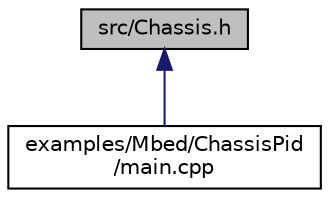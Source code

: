 digraph "src/Chassis.h"
{
 // LATEX_PDF_SIZE
  edge [fontname="Helvetica",fontsize="10",labelfontname="Helvetica",labelfontsize="10"];
  node [fontname="Helvetica",fontsize="10",shape=record];
  Node1 [label="src/Chassis.h",height=0.2,width=0.4,color="black", fillcolor="grey75", style="filled", fontcolor="black",tooltip="足回りの自動制御を行う Chassis クラスを提供する。"];
  Node1 -> Node2 [dir="back",color="midnightblue",fontsize="10",style="solid",fontname="Helvetica"];
  Node2 [label="examples/Mbed/ChassisPid\l/main.cpp",height=0.2,width=0.4,color="black", fillcolor="white", style="filled",URL="$ChassisPid_2main_8cpp.html",tooltip="速度PID制御"];
}
